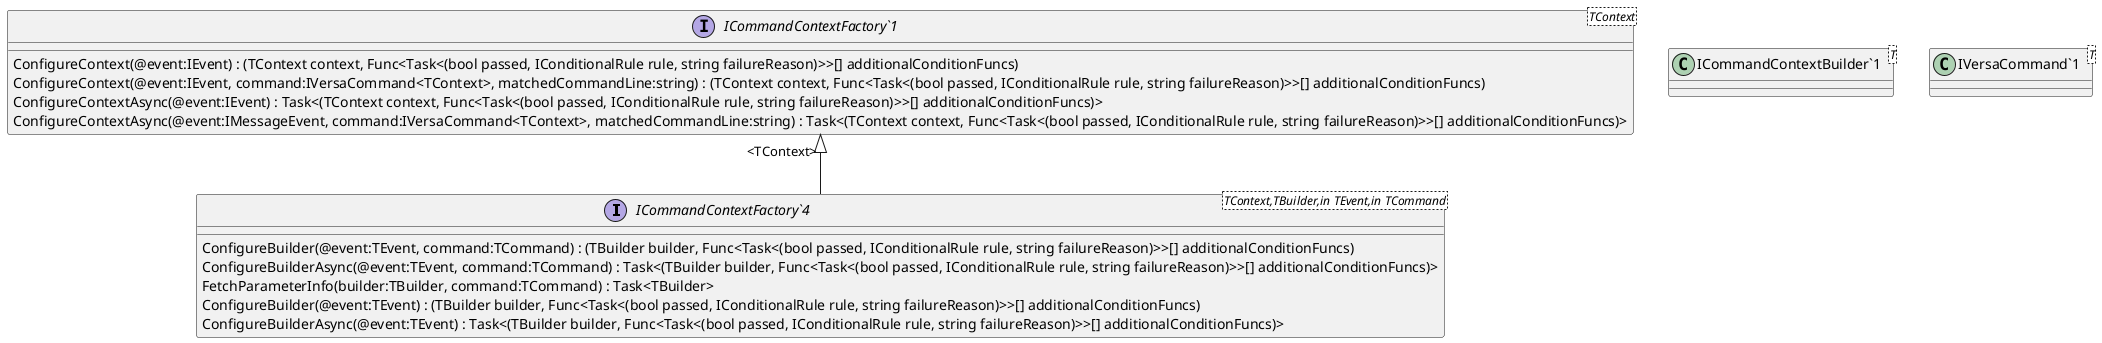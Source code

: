 @startuml
interface "ICommandContextFactory`4"<TContext,TBuilder,in TEvent,in TCommand> {
    ConfigureBuilder(@event:TEvent, command:TCommand) : (TBuilder builder, Func<Task<(bool passed, IConditionalRule rule, string failureReason)>>[] additionalConditionFuncs)
    ConfigureBuilderAsync(@event:TEvent, command:TCommand) : Task<(TBuilder builder, Func<Task<(bool passed, IConditionalRule rule, string failureReason)>>[] additionalConditionFuncs)>
    FetchParameterInfo(builder:TBuilder, command:TCommand) : Task<TBuilder>
    ConfigureBuilder(@event:TEvent) : (TBuilder builder, Func<Task<(bool passed, IConditionalRule rule, string failureReason)>>[] additionalConditionFuncs)
    ConfigureBuilderAsync(@event:TEvent) : Task<(TBuilder builder, Func<Task<(bool passed, IConditionalRule rule, string failureReason)>>[] additionalConditionFuncs)>
}
interface "ICommandContextFactory`1"<TContext> {
    ConfigureContext(@event:IEvent) : (TContext context, Func<Task<(bool passed, IConditionalRule rule, string failureReason)>>[] additionalConditionFuncs)
    ConfigureContext(@event:IEvent, command:IVersaCommand<TContext>, matchedCommandLine:string) : (TContext context, Func<Task<(bool passed, IConditionalRule rule, string failureReason)>>[] additionalConditionFuncs)
    ConfigureContextAsync(@event:IEvent) : Task<(TContext context, Func<Task<(bool passed, IConditionalRule rule, string failureReason)>>[] additionalConditionFuncs)>
    ConfigureContextAsync(@event:IMessageEvent, command:IVersaCommand<TContext>, matchedCommandLine:string) : Task<(TContext context, Func<Task<(bool passed, IConditionalRule rule, string failureReason)>>[] additionalConditionFuncs)>
}
class "ICommandContextBuilder`1"<T> {
}
class "IVersaCommand`1"<T> {
}
"ICommandContextFactory`1" "<TContext>" <|-- "ICommandContextFactory`4"
@enduml
